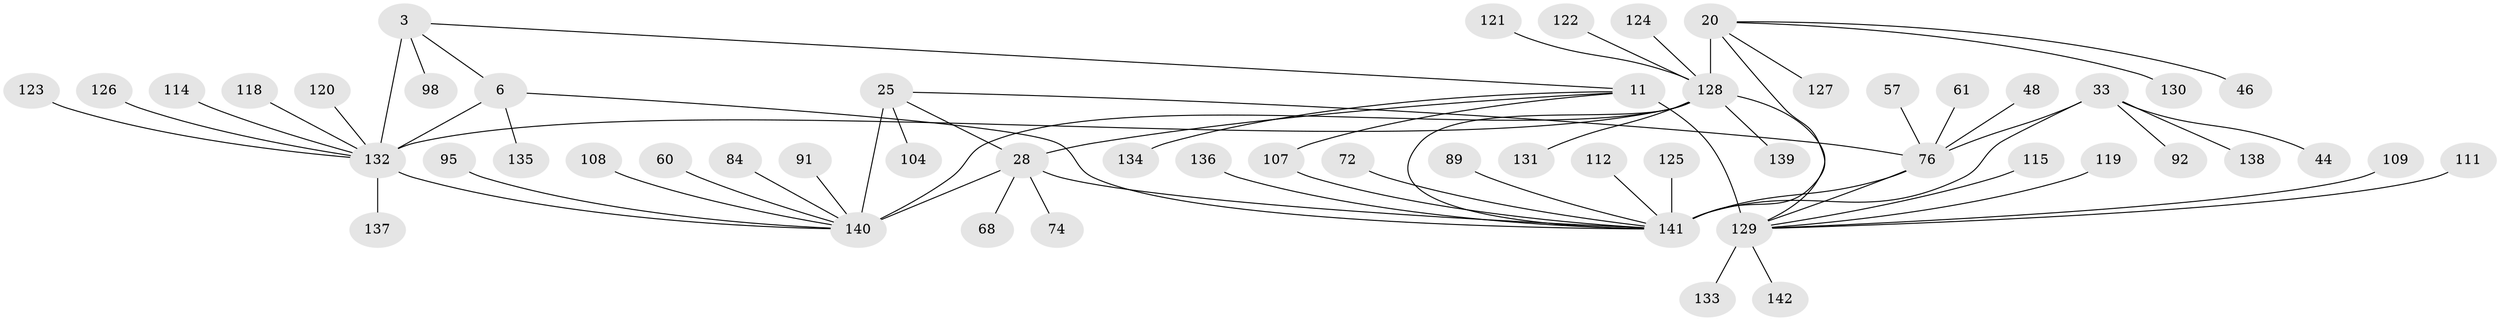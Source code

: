 // original degree distribution, {7: 0.056338028169014086, 10: 0.04929577464788732, 8: 0.028169014084507043, 16: 0.007042253521126761, 11: 0.028169014084507043, 13: 0.007042253521126761, 9: 0.056338028169014086, 12: 0.014084507042253521, 2: 0.08450704225352113, 5: 0.007042253521126761, 1: 0.6408450704225352, 3: 0.02112676056338028}
// Generated by graph-tools (version 1.1) at 2025/59/03/04/25 21:59:16]
// undirected, 56 vertices, 67 edges
graph export_dot {
graph [start="1"]
  node [color=gray90,style=filled];
  3 [super="+1"];
  6 [super="+5"];
  11 [super="+10"];
  20 [super="+18"];
  25 [super="+23"];
  28 [super="+26"];
  33 [super="+29"];
  44;
  46;
  48;
  57;
  60;
  61;
  68;
  72;
  74;
  76 [super="+34"];
  84;
  89;
  91;
  92;
  95;
  98;
  104;
  107 [super="+51+77"];
  108 [super="+103"];
  109;
  111;
  112;
  114;
  115;
  118;
  119;
  120;
  121;
  122;
  123;
  124;
  125;
  126;
  127;
  128 [super="+19+50+21+41+55+63+67+75+83+86+88+96+99+105+117"];
  129 [super="+110+13+45+14+38+90+56+62+69+71+80+82+93+97+100+101+106"];
  130 [super="+78"];
  131;
  132 [super="+116+66+79+85+87+102+113"];
  133;
  134;
  135;
  136;
  137;
  138;
  139;
  140 [super="+43+47+49"];
  141 [super="+81+35+52+70"];
  142;
  3 -- 6 [weight=4];
  3 -- 98;
  3 -- 11;
  3 -- 132 [weight=6];
  6 -- 135;
  6 -- 141 [weight=2];
  6 -- 132 [weight=6];
  11 -- 28;
  11 -- 107;
  11 -- 134;
  11 -- 129 [weight=10];
  20 -- 46;
  20 -- 127;
  20 -- 141;
  20 -- 130;
  20 -- 128 [weight=10];
  25 -- 28 [weight=4];
  25 -- 104;
  25 -- 140 [weight=6];
  25 -- 76;
  28 -- 68;
  28 -- 74;
  28 -- 141;
  28 -- 140 [weight=6];
  33 -- 44;
  33 -- 92;
  33 -- 138;
  33 -- 141 [weight=6];
  33 -- 76 [weight=4];
  48 -- 76;
  57 -- 76;
  60 -- 140;
  61 -- 76;
  72 -- 141;
  76 -- 129;
  76 -- 141 [weight=6];
  84 -- 140;
  89 -- 141;
  91 -- 140;
  95 -- 140;
  107 -- 141;
  108 -- 140;
  109 -- 129;
  111 -- 129;
  112 -- 141;
  114 -- 132;
  115 -- 129;
  118 -- 132;
  119 -- 129;
  120 -- 132;
  121 -- 128;
  122 -- 128;
  123 -- 132;
  124 -- 128;
  125 -- 141;
  126 -- 132;
  128 -- 139;
  128 -- 132;
  128 -- 129 [weight=2];
  128 -- 131;
  128 -- 141 [weight=2];
  128 -- 140;
  129 -- 142;
  129 -- 133;
  132 -- 137;
  132 -- 140;
  136 -- 141;
}
